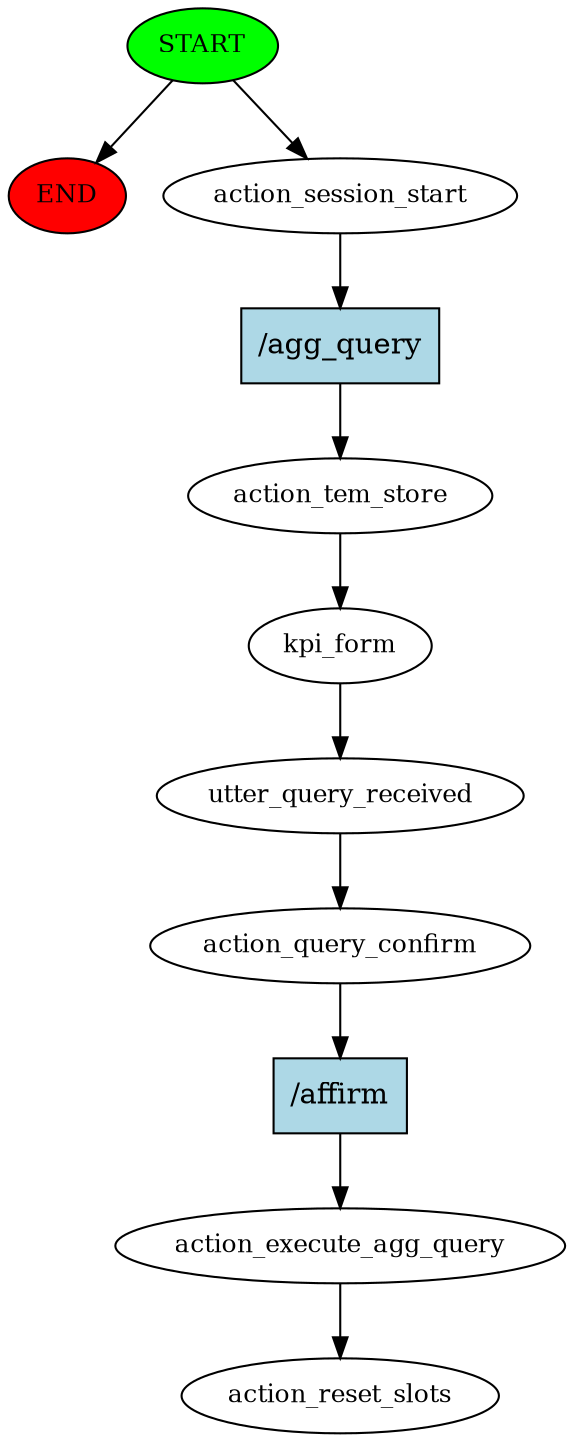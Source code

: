 digraph  {
0 [class="start active", fillcolor=green, fontsize=12, label=START, style=filled];
"-1" [class=end, fillcolor=red, fontsize=12, label=END, style=filled];
1 [class=active, fontsize=12, label=action_session_start];
2 [class=active, fontsize=12, label=action_tem_store];
3 [class=active, fontsize=12, label=kpi_form];
4 [class=active, fontsize=12, label=utter_query_received];
5 [class=active, fontsize=12, label=action_query_confirm];
6 [class=active, fontsize=12, label=action_execute_agg_query];
7 [class="dashed active", fontsize=12, label=action_reset_slots];
8 [class="intent active", fillcolor=lightblue, label="/agg_query", shape=rect, style=filled];
9 [class="intent active", fillcolor=lightblue, label="/affirm", shape=rect, style=filled];
0 -> "-1"  [class="", key=NONE, label=""];
0 -> 1  [class=active, key=NONE, label=""];
1 -> 8  [class=active, key=0];
2 -> 3  [class=active, key=NONE, label=""];
3 -> 4  [class=active, key=NONE, label=""];
4 -> 5  [class=active, key=NONE, label=""];
5 -> 9  [class=active, key=0];
6 -> 7  [class=active, key=NONE, label=""];
8 -> 2  [class=active, key=0];
9 -> 6  [class=active, key=0];
}
